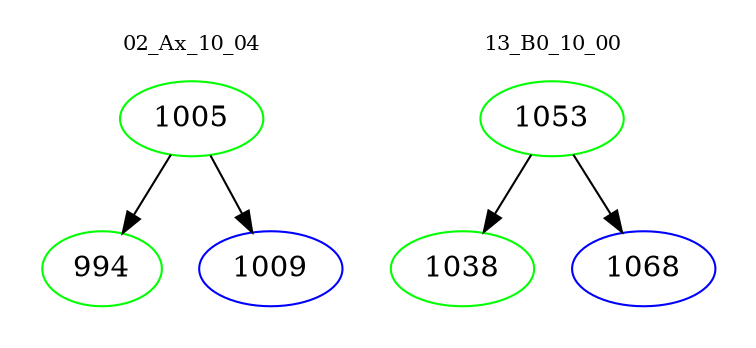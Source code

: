 digraph{
subgraph cluster_0 {
color = white
label = "02_Ax_10_04";
fontsize=10;
T0_1005 [label="1005", color="green"]
T0_1005 -> T0_994 [color="black"]
T0_994 [label="994", color="green"]
T0_1005 -> T0_1009 [color="black"]
T0_1009 [label="1009", color="blue"]
}
subgraph cluster_1 {
color = white
label = "13_B0_10_00";
fontsize=10;
T1_1053 [label="1053", color="green"]
T1_1053 -> T1_1038 [color="black"]
T1_1038 [label="1038", color="green"]
T1_1053 -> T1_1068 [color="black"]
T1_1068 [label="1068", color="blue"]
}
}
